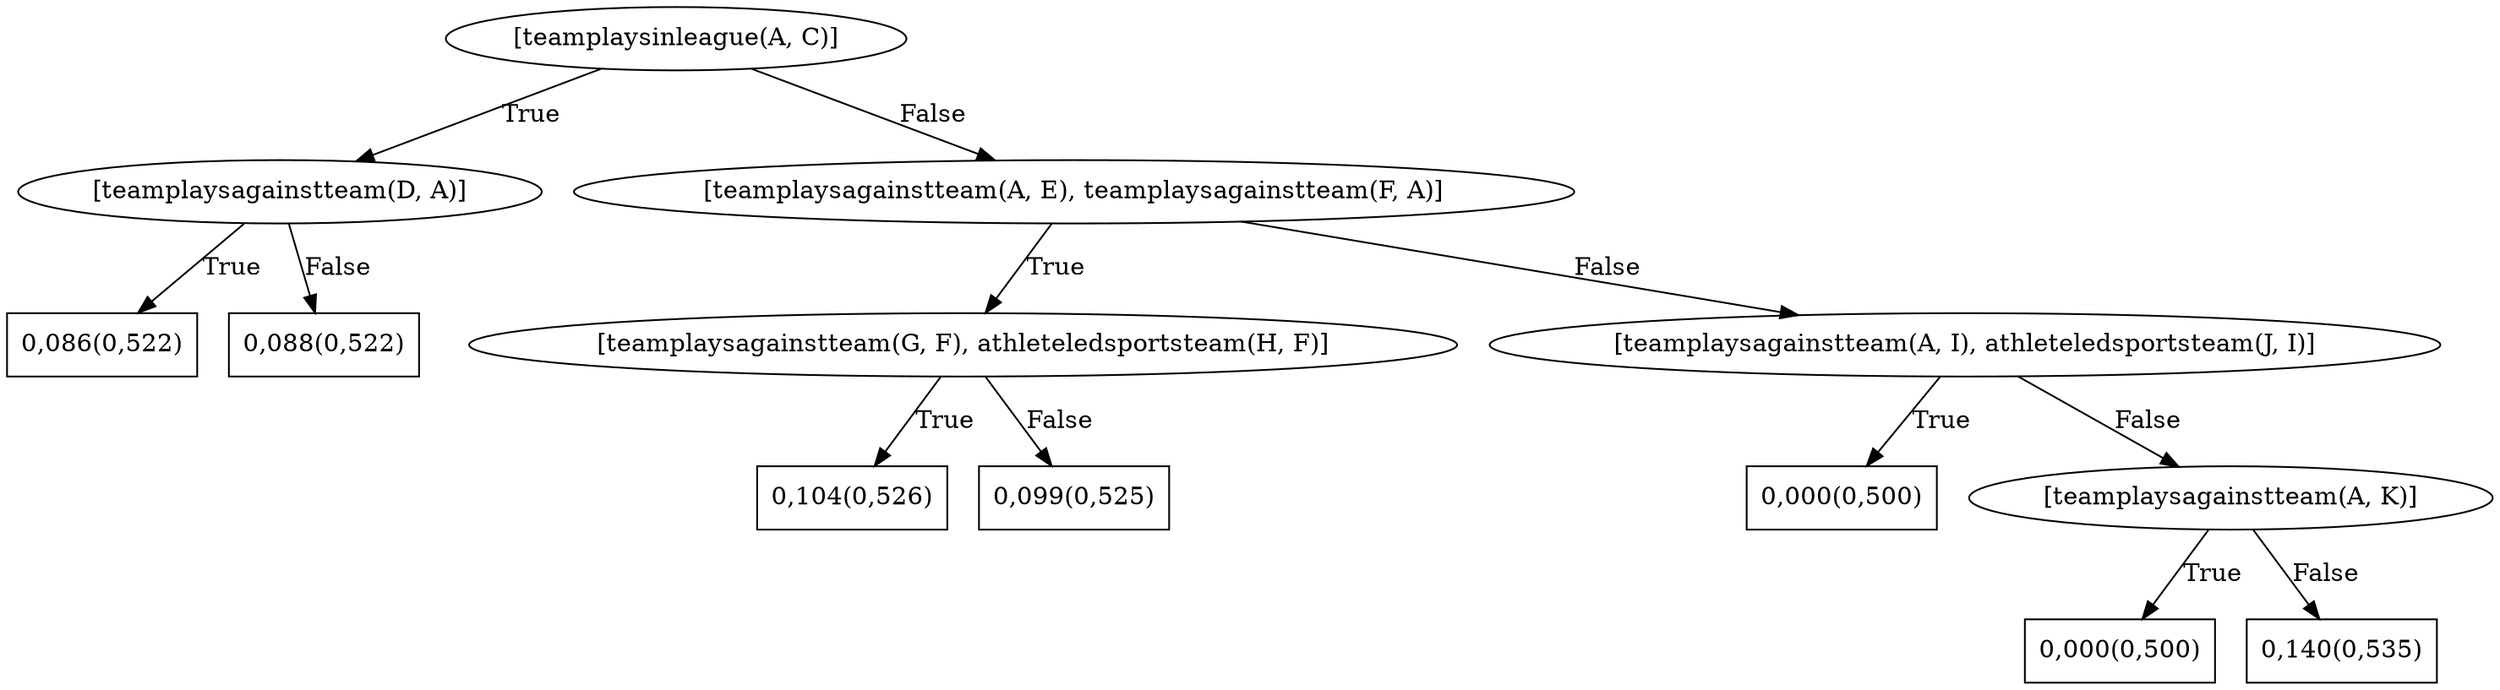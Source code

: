 digraph G{ 
1[label = "[teamplaysinleague(A, C)]"];
1 -> 2[label="True"];
1 -> 3[label="False"];
2[label = "[teamplaysagainstteam(D, A)]"];
2 -> 4[label="True"];
2 -> 5[label="False"];
4[shape = box,label = "0,086(0,522)"];
5[shape = box,label = "0,088(0,522)"];
3[label = "[teamplaysagainstteam(A, E), teamplaysagainstteam(F, A)]"];
3 -> 6[label="True"];
3 -> 7[label="False"];
6[label = "[teamplaysagainstteam(G, F), athleteledsportsteam(H, F)]"];
6 -> 8[label="True"];
6 -> 9[label="False"];
8[shape = box,label = "0,104(0,526)"];
9[shape = box,label = "0,099(0,525)"];
7[label = "[teamplaysagainstteam(A, I), athleteledsportsteam(J, I)]"];
7 -> 10[label="True"];
7 -> 11[label="False"];
10[shape = box,label = "0,000(0,500)"];
11[label = "[teamplaysagainstteam(A, K)]"];
11 -> 12[label="True"];
11 -> 13[label="False"];
12[shape = box,label = "0,000(0,500)"];
13[shape = box,label = "0,140(0,535)"];
}

